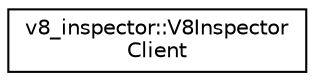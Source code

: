 digraph "Graphical Class Hierarchy"
{
  edge [fontname="Helvetica",fontsize="10",labelfontname="Helvetica",labelfontsize="10"];
  node [fontname="Helvetica",fontsize="10",shape=record];
  rankdir="LR";
  Node1 [label="v8_inspector::V8Inspector\lClient",height=0.2,width=0.4,color="black", fillcolor="white", style="filled",URL="$classv8__inspector_1_1V8InspectorClient.html"];
}
